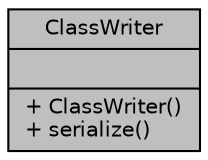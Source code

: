 digraph "ClassWriter"
{
  bgcolor="transparent";
  edge [fontname="Helvetica",fontsize="10",labelfontname="Helvetica",labelfontsize="10"];
  node [fontname="Helvetica",fontsize="10",shape=record];
  Node1 [label="{ClassWriter\n||+ ClassWriter()\l+ serialize()\l}",height=0.2,width=0.4,color="black", fillcolor="grey75", style="filled", fontcolor="black"];
}
